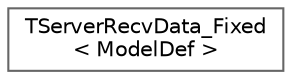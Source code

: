 digraph "Graphical Class Hierarchy"
{
 // INTERACTIVE_SVG=YES
 // LATEX_PDF_SIZE
  bgcolor="transparent";
  edge [fontname=Helvetica,fontsize=10,labelfontname=Helvetica,labelfontsize=10];
  node [fontname=Helvetica,fontsize=10,shape=box,height=0.2,width=0.4];
  rankdir="LR";
  Node0 [id="Node000000",label="TServerRecvData_Fixed\l\< ModelDef \>",height=0.2,width=0.4,color="grey40", fillcolor="white", style="filled",URL="$df/d23/structTServerRecvData__Fixed.html",tooltip=" "];
}
